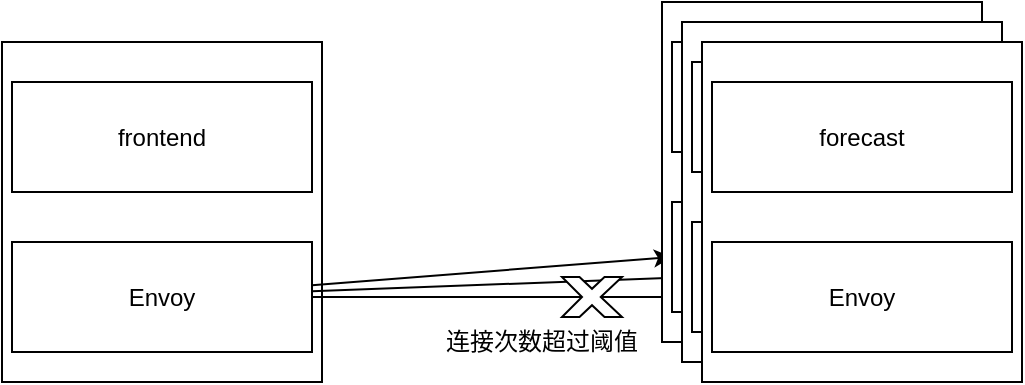 <mxfile version="12.6.5" type="device"><diagram id="F9D1RFL4-AACFzRtB-LX" name="Page-1"><mxGraphModel dx="1024" dy="592" grid="1" gridSize="10" guides="1" tooltips="1" connect="1" arrows="1" fold="1" page="1" pageScale="1" pageWidth="2339" pageHeight="3300" math="0" shadow="0"><root><mxCell id="0"/><mxCell id="1" parent="0"/><mxCell id="1VlZG31XpAkDDarzuFVD-1" value="" style="rounded=0;whiteSpace=wrap;html=1;" vertex="1" parent="1"><mxGeometry x="120" y="190" width="160" height="170" as="geometry"/></mxCell><mxCell id="1VlZG31XpAkDDarzuFVD-13" style="rounded=0;orthogonalLoop=1;jettySize=auto;html=1;entryX=0;entryY=0.5;entryDx=0;entryDy=0;" edge="1" parent="1" source="1VlZG31XpAkDDarzuFVD-2" target="1VlZG31XpAkDDarzuFVD-5"><mxGeometry relative="1" as="geometry"/></mxCell><mxCell id="1VlZG31XpAkDDarzuFVD-14" style="edgeStyle=none;rounded=0;orthogonalLoop=1;jettySize=auto;html=1;entryX=0;entryY=0.5;entryDx=0;entryDy=0;" edge="1" parent="1" source="1VlZG31XpAkDDarzuFVD-2" target="1VlZG31XpAkDDarzuFVD-8"><mxGeometry relative="1" as="geometry"/></mxCell><mxCell id="1VlZG31XpAkDDarzuFVD-15" style="edgeStyle=none;rounded=0;orthogonalLoop=1;jettySize=auto;html=1;entryX=0;entryY=0.5;entryDx=0;entryDy=0;" edge="1" parent="1" source="1VlZG31XpAkDDarzuFVD-2" target="1VlZG31XpAkDDarzuFVD-11"><mxGeometry relative="1" as="geometry"/></mxCell><mxCell id="1VlZG31XpAkDDarzuFVD-2" value="Envoy" style="rounded=0;whiteSpace=wrap;html=1;" vertex="1" parent="1"><mxGeometry x="125" y="290" width="150" height="55" as="geometry"/></mxCell><mxCell id="1VlZG31XpAkDDarzuFVD-3" value="frontend" style="rounded=0;whiteSpace=wrap;html=1;" vertex="1" parent="1"><mxGeometry x="125" y="210" width="150" height="55" as="geometry"/></mxCell><mxCell id="1VlZG31XpAkDDarzuFVD-4" value="" style="rounded=0;whiteSpace=wrap;html=1;" vertex="1" parent="1"><mxGeometry x="450" y="170" width="160" height="170" as="geometry"/></mxCell><mxCell id="1VlZG31XpAkDDarzuFVD-5" value="Envoy" style="rounded=0;whiteSpace=wrap;html=1;" vertex="1" parent="1"><mxGeometry x="455" y="270" width="150" height="55" as="geometry"/></mxCell><mxCell id="1VlZG31XpAkDDarzuFVD-6" value="forecast" style="rounded=0;whiteSpace=wrap;html=1;" vertex="1" parent="1"><mxGeometry x="455" y="190" width="150" height="55" as="geometry"/></mxCell><mxCell id="1VlZG31XpAkDDarzuFVD-7" value="" style="rounded=0;whiteSpace=wrap;html=1;" vertex="1" parent="1"><mxGeometry x="460" y="180" width="160" height="170" as="geometry"/></mxCell><mxCell id="1VlZG31XpAkDDarzuFVD-8" value="Envoy" style="rounded=0;whiteSpace=wrap;html=1;" vertex="1" parent="1"><mxGeometry x="465" y="280" width="150" height="55" as="geometry"/></mxCell><mxCell id="1VlZG31XpAkDDarzuFVD-9" value="forecast" style="rounded=0;whiteSpace=wrap;html=1;" vertex="1" parent="1"><mxGeometry x="465" y="200" width="150" height="55" as="geometry"/></mxCell><mxCell id="1VlZG31XpAkDDarzuFVD-10" value="" style="rounded=0;whiteSpace=wrap;html=1;" vertex="1" parent="1"><mxGeometry x="470" y="190" width="160" height="170" as="geometry"/></mxCell><mxCell id="1VlZG31XpAkDDarzuFVD-11" value="Envoy" style="rounded=0;whiteSpace=wrap;html=1;" vertex="1" parent="1"><mxGeometry x="475" y="290" width="150" height="55" as="geometry"/></mxCell><mxCell id="1VlZG31XpAkDDarzuFVD-12" value="forecast" style="rounded=0;whiteSpace=wrap;html=1;" vertex="1" parent="1"><mxGeometry x="475" y="210" width="150" height="55" as="geometry"/></mxCell><mxCell id="1VlZG31XpAkDDarzuFVD-16" value="" style="verticalLabelPosition=bottom;verticalAlign=top;html=1;shape=mxgraph.basic.x" vertex="1" parent="1"><mxGeometry x="400" y="307.5" width="30" height="20" as="geometry"/></mxCell><mxCell id="1VlZG31XpAkDDarzuFVD-17" value="连接次数超过阈值" style="text;html=1;strokeColor=none;fillColor=none;align=center;verticalAlign=middle;whiteSpace=wrap;rounded=0;" vertex="1" parent="1"><mxGeometry x="325" y="330" width="130" height="20" as="geometry"/></mxCell></root></mxGraphModel></diagram></mxfile>
